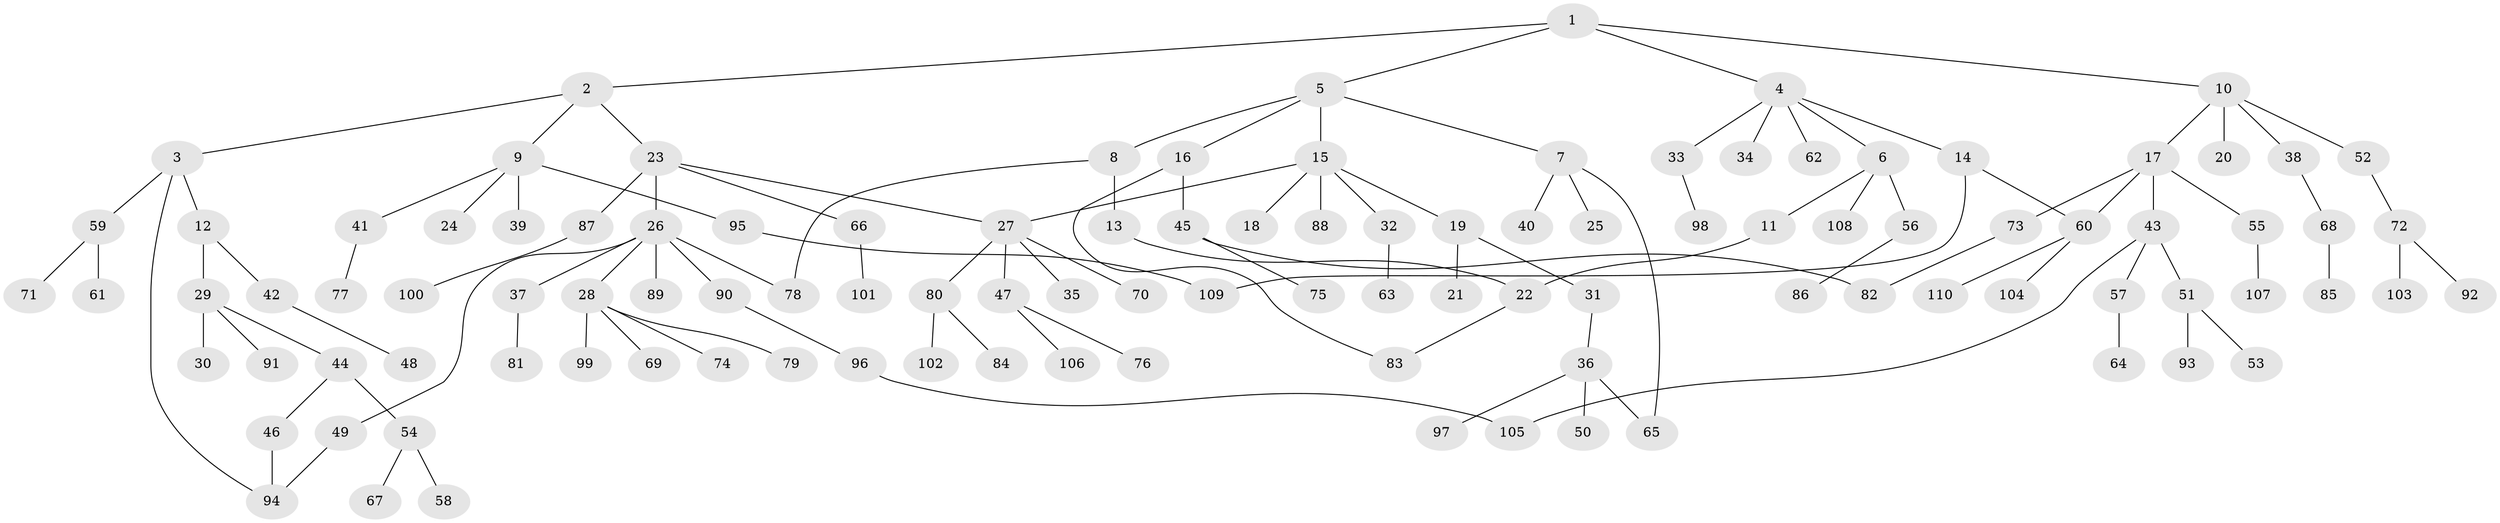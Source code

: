 // coarse degree distribution, {6: 0.03636363636363636, 3: 0.12727272727272726, 4: 0.10909090909090909, 5: 0.05454545454545454, 2: 0.23636363636363636, 1: 0.41818181818181815, 7: 0.01818181818181818}
// Generated by graph-tools (version 1.1) at 2025/36/03/04/25 23:36:11]
// undirected, 110 vertices, 120 edges
graph export_dot {
  node [color=gray90,style=filled];
  1;
  2;
  3;
  4;
  5;
  6;
  7;
  8;
  9;
  10;
  11;
  12;
  13;
  14;
  15;
  16;
  17;
  18;
  19;
  20;
  21;
  22;
  23;
  24;
  25;
  26;
  27;
  28;
  29;
  30;
  31;
  32;
  33;
  34;
  35;
  36;
  37;
  38;
  39;
  40;
  41;
  42;
  43;
  44;
  45;
  46;
  47;
  48;
  49;
  50;
  51;
  52;
  53;
  54;
  55;
  56;
  57;
  58;
  59;
  60;
  61;
  62;
  63;
  64;
  65;
  66;
  67;
  68;
  69;
  70;
  71;
  72;
  73;
  74;
  75;
  76;
  77;
  78;
  79;
  80;
  81;
  82;
  83;
  84;
  85;
  86;
  87;
  88;
  89;
  90;
  91;
  92;
  93;
  94;
  95;
  96;
  97;
  98;
  99;
  100;
  101;
  102;
  103;
  104;
  105;
  106;
  107;
  108;
  109;
  110;
  1 -- 2;
  1 -- 4;
  1 -- 5;
  1 -- 10;
  2 -- 3;
  2 -- 9;
  2 -- 23;
  3 -- 12;
  3 -- 59;
  3 -- 94;
  4 -- 6;
  4 -- 14;
  4 -- 33;
  4 -- 34;
  4 -- 62;
  5 -- 7;
  5 -- 8;
  5 -- 15;
  5 -- 16;
  6 -- 11;
  6 -- 56;
  6 -- 108;
  7 -- 25;
  7 -- 40;
  7 -- 65;
  8 -- 13;
  8 -- 78;
  9 -- 24;
  9 -- 39;
  9 -- 41;
  9 -- 95;
  10 -- 17;
  10 -- 20;
  10 -- 38;
  10 -- 52;
  11 -- 22;
  12 -- 29;
  12 -- 42;
  13 -- 22;
  14 -- 60;
  14 -- 109;
  15 -- 18;
  15 -- 19;
  15 -- 32;
  15 -- 88;
  15 -- 27;
  16 -- 45;
  16 -- 83;
  17 -- 43;
  17 -- 55;
  17 -- 60;
  17 -- 73;
  19 -- 21;
  19 -- 31;
  22 -- 83;
  23 -- 26;
  23 -- 27;
  23 -- 66;
  23 -- 87;
  26 -- 28;
  26 -- 37;
  26 -- 49;
  26 -- 78;
  26 -- 89;
  26 -- 90;
  27 -- 35;
  27 -- 47;
  27 -- 70;
  27 -- 80;
  28 -- 69;
  28 -- 74;
  28 -- 79;
  28 -- 99;
  29 -- 30;
  29 -- 44;
  29 -- 91;
  31 -- 36;
  32 -- 63;
  33 -- 98;
  36 -- 50;
  36 -- 65;
  36 -- 97;
  37 -- 81;
  38 -- 68;
  41 -- 77;
  42 -- 48;
  43 -- 51;
  43 -- 57;
  43 -- 105;
  44 -- 46;
  44 -- 54;
  45 -- 75;
  45 -- 82;
  46 -- 94;
  47 -- 76;
  47 -- 106;
  49 -- 94;
  51 -- 53;
  51 -- 93;
  52 -- 72;
  54 -- 58;
  54 -- 67;
  55 -- 107;
  56 -- 86;
  57 -- 64;
  59 -- 61;
  59 -- 71;
  60 -- 104;
  60 -- 110;
  66 -- 101;
  68 -- 85;
  72 -- 92;
  72 -- 103;
  73 -- 82;
  80 -- 84;
  80 -- 102;
  87 -- 100;
  90 -- 96;
  95 -- 109;
  96 -- 105;
}
